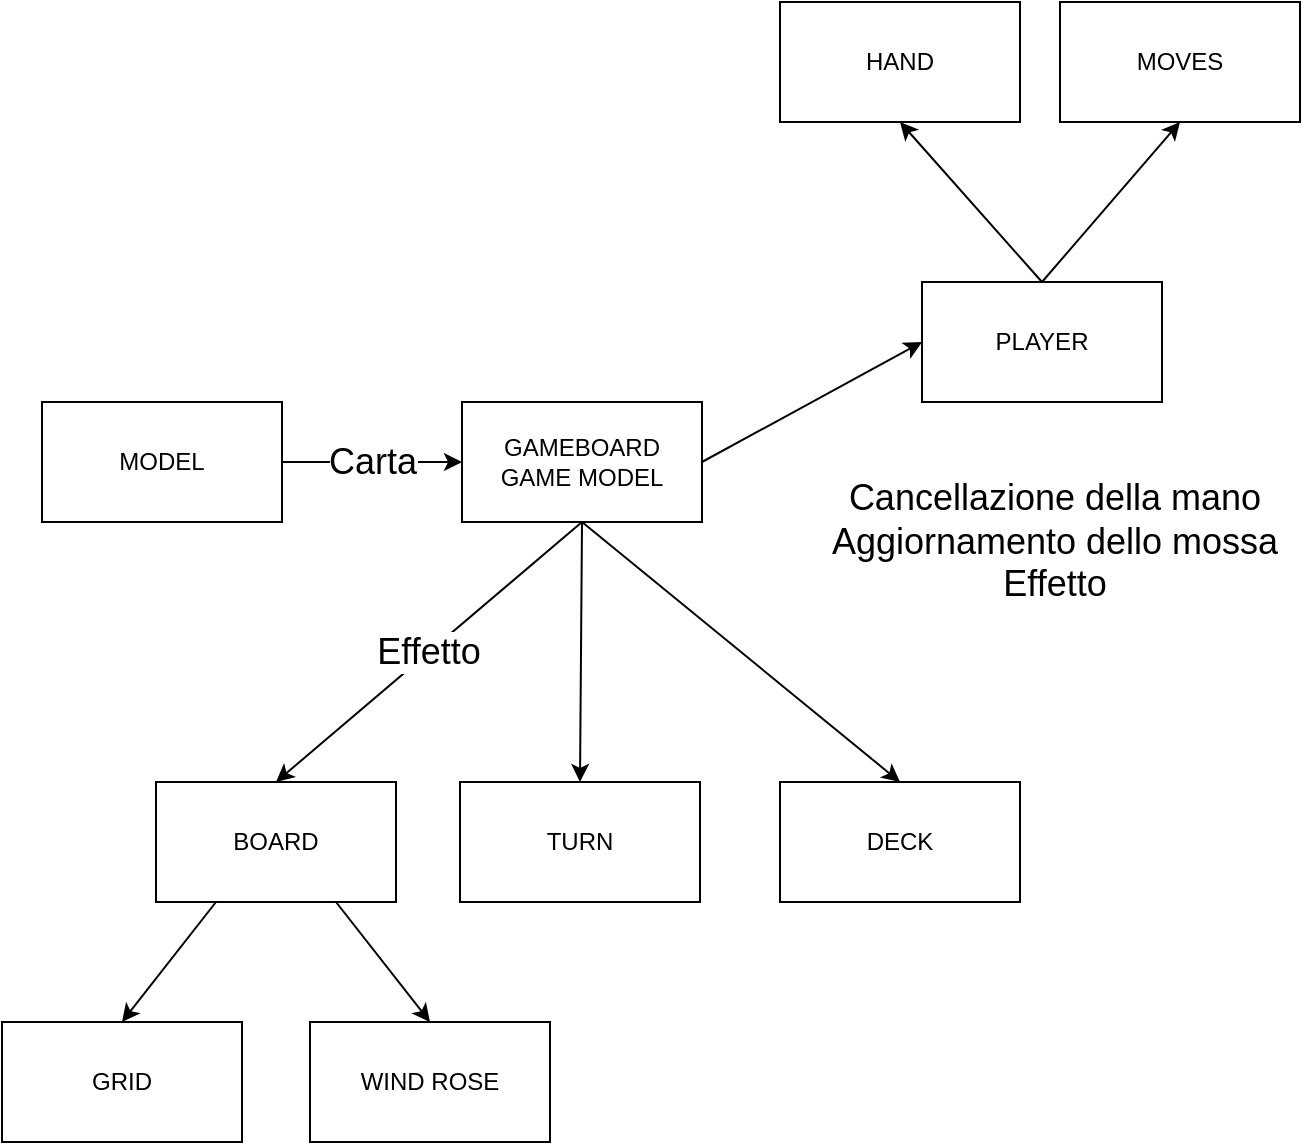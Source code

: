 <mxfile>
    <diagram id="R2v_BQoCb97E9wdXx4Lp" name="Page-1">
        <mxGraphModel dx="940" dy="685" grid="1" gridSize="10" guides="1" tooltips="1" connect="1" arrows="1" fold="1" page="1" pageScale="1" pageWidth="827" pageHeight="1169" math="0" shadow="0">
            <root>
                <mxCell id="0"/>
                <mxCell id="1" parent="0"/>
                <mxCell id="2" value="Carta" style="edgeStyle=none;html=1;exitX=1;exitY=0.5;exitDx=0;exitDy=0;entryX=0;entryY=0.5;entryDx=0;entryDy=0;fontSize=18;" edge="1" parent="1" source="3" target="7">
                    <mxGeometry relative="1" as="geometry"/>
                </mxCell>
                <mxCell id="3" value="MODEL" style="rounded=0;whiteSpace=wrap;html=1;" vertex="1" parent="1">
                    <mxGeometry x="150" y="510" width="120" height="60" as="geometry"/>
                </mxCell>
                <mxCell id="4" value="&lt;span style=&quot;color: rgb(0, 0, 0); font-family: Helvetica; font-size: 18px; font-style: normal; font-variant-ligatures: normal; font-variant-caps: normal; font-weight: 400; letter-spacing: normal; orphans: 2; text-align: center; text-indent: 0px; text-transform: none; widows: 2; word-spacing: 0px; -webkit-text-stroke-width: 0px; background-color: rgb(255, 255, 255); text-decoration-thickness: initial; text-decoration-style: initial; text-decoration-color: initial; float: none; display: inline !important;&quot;&gt;Effetto&lt;/span&gt;" style="edgeStyle=none;html=1;exitX=0.5;exitY=1;exitDx=0;exitDy=0;entryX=0.5;entryY=0;entryDx=0;entryDy=0;fontSize=18;" edge="1" parent="1" source="7" target="10">
                    <mxGeometry relative="1" as="geometry">
                        <mxPoint x="419" y="680" as="sourcePoint"/>
                    </mxGeometry>
                </mxCell>
                <mxCell id="5" style="edgeStyle=none;html=1;exitX=0.5;exitY=1;exitDx=0;exitDy=0;entryX=0.5;entryY=0;entryDx=0;entryDy=0;fontSize=18;" edge="1" parent="1" source="7" target="13">
                    <mxGeometry relative="1" as="geometry"/>
                </mxCell>
                <mxCell id="6" style="edgeStyle=none;html=1;exitX=0.5;exitY=1;exitDx=0;exitDy=0;entryX=0.5;entryY=0;entryDx=0;entryDy=0;fontSize=18;" edge="1" parent="1" source="7" target="14">
                    <mxGeometry relative="1" as="geometry"/>
                </mxCell>
                <mxCell id="7" value="GAMEBOARD&lt;br&gt;GAME MODEL" style="rounded=0;whiteSpace=wrap;html=1;" vertex="1" parent="1">
                    <mxGeometry x="360" y="510" width="120" height="60" as="geometry"/>
                </mxCell>
                <mxCell id="8" style="edgeStyle=none;html=1;exitX=0.25;exitY=1;exitDx=0;exitDy=0;entryX=0.5;entryY=0;entryDx=0;entryDy=0;fontSize=18;" edge="1" parent="1" source="10" target="11">
                    <mxGeometry relative="1" as="geometry"/>
                </mxCell>
                <mxCell id="9" style="edgeStyle=none;html=1;exitX=0.75;exitY=1;exitDx=0;exitDy=0;entryX=0.5;entryY=0;entryDx=0;entryDy=0;fontSize=18;" edge="1" parent="1" source="10" target="12">
                    <mxGeometry relative="1" as="geometry"/>
                </mxCell>
                <mxCell id="10" value="BOARD" style="rounded=0;whiteSpace=wrap;html=1;" vertex="1" parent="1">
                    <mxGeometry x="207" y="700" width="120" height="60" as="geometry"/>
                </mxCell>
                <mxCell id="11" value="GRID" style="rounded=0;whiteSpace=wrap;html=1;" vertex="1" parent="1">
                    <mxGeometry x="130" y="820" width="120" height="60" as="geometry"/>
                </mxCell>
                <mxCell id="12" value="WIND ROSE" style="rounded=0;whiteSpace=wrap;html=1;" vertex="1" parent="1">
                    <mxGeometry x="284" y="820" width="120" height="60" as="geometry"/>
                </mxCell>
                <mxCell id="13" value="TURN" style="rounded=0;whiteSpace=wrap;html=1;" vertex="1" parent="1">
                    <mxGeometry x="359" y="700" width="120" height="60" as="geometry"/>
                </mxCell>
                <mxCell id="14" value="DECK" style="rounded=0;whiteSpace=wrap;html=1;" vertex="1" parent="1">
                    <mxGeometry x="519" y="700" width="120" height="60" as="geometry"/>
                </mxCell>
                <mxCell id="15" value="Cancellazione della mano&lt;br&gt;Aggiornamento dello mossa&lt;br&gt;Effetto" style="edgeStyle=none;html=1;exitX=1;exitY=0.5;exitDx=0;exitDy=0;entryX=0;entryY=0.5;entryDx=0;entryDy=0;fontSize=18;" edge="1" parent="1" target="18" source="7">
                    <mxGeometry x="1" y="-121" relative="1" as="geometry">
                        <mxPoint x="8" y="-6" as="offset"/>
                        <mxPoint x="510" y="490" as="sourcePoint"/>
                    </mxGeometry>
                </mxCell>
                <mxCell id="16" style="edgeStyle=none;html=1;exitX=0.5;exitY=0;exitDx=0;exitDy=0;entryX=0.5;entryY=1;entryDx=0;entryDy=0;fontSize=18;" edge="1" parent="1" source="18" target="20">
                    <mxGeometry relative="1" as="geometry">
                        <mxPoint x="709" y="370" as="targetPoint"/>
                    </mxGeometry>
                </mxCell>
                <mxCell id="17" style="edgeStyle=none;html=1;exitX=0.5;exitY=0;exitDx=0;exitDy=0;entryX=0.5;entryY=1;entryDx=0;entryDy=0;fontSize=18;" edge="1" parent="1" source="18" target="19">
                    <mxGeometry relative="1" as="geometry"/>
                </mxCell>
                <mxCell id="18" value="PLAYER" style="rounded=0;whiteSpace=wrap;html=1;" vertex="1" parent="1">
                    <mxGeometry x="590" y="450" width="120" height="60" as="geometry"/>
                </mxCell>
                <mxCell id="19" value="HAND" style="rounded=0;whiteSpace=wrap;html=1;" vertex="1" parent="1">
                    <mxGeometry x="519" y="310" width="120" height="60" as="geometry"/>
                </mxCell>
                <mxCell id="20" value="MOVES" style="rounded=0;whiteSpace=wrap;html=1;" vertex="1" parent="1">
                    <mxGeometry x="659" y="310" width="120" height="60" as="geometry"/>
                </mxCell>
            </root>
        </mxGraphModel>
    </diagram>
</mxfile>